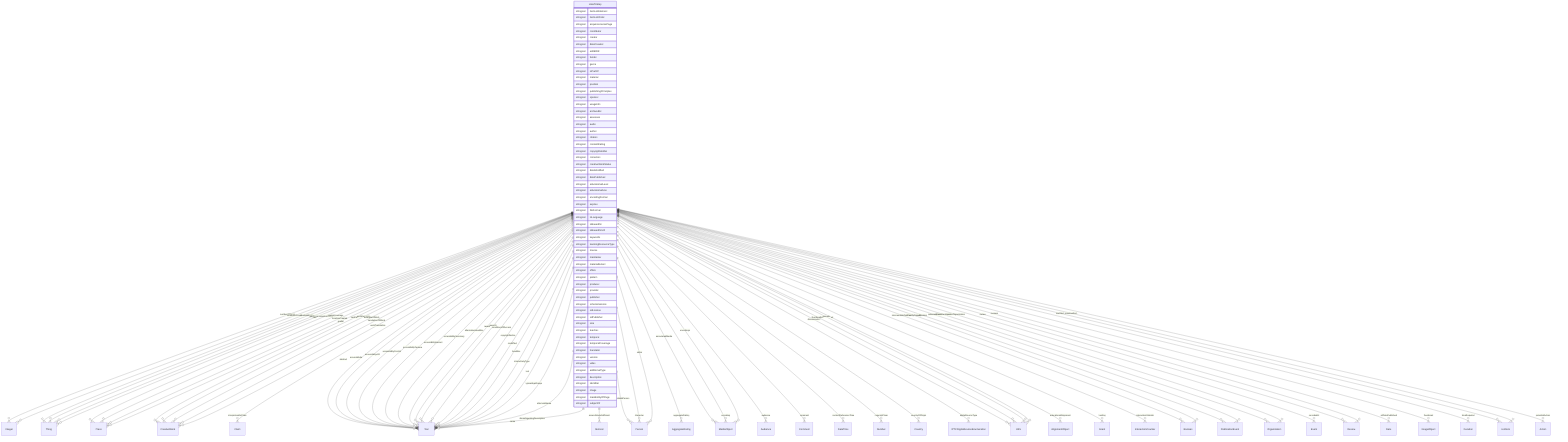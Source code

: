 erDiagram
HowToStep {
    stringList itemListElement  
    stringList itemListOrder  
    stringList acquireLicensePage  
    stringList contributor  
    stringList creator  
    stringList dateCreated  
    stringList editEIDR  
    stringList funder  
    stringList genre  
    stringList isPartOf  
    stringList material  
    stringList position  
    stringList publishingPrinciples  
    stringList sponsor  
    stringList usageInfo  
    stringList archivedAt  
    stringList assesses  
    stringList audio  
    stringList author  
    stringList citation  
    stringList contentRating  
    stringList copyrightHolder  
    stringList correction  
    stringList creativeWorkStatus  
    stringList dateModified  
    stringList datePublished  
    stringList educationalLevel  
    stringList educationalUse  
    stringList encodingFormat  
    stringList expires  
    stringList fileFormat  
    stringList inLanguage  
    stringList isBasedOn  
    stringList isBasedOnUrl  
    stringList keywords  
    stringList learningResourceType  
    stringList license  
    stringList maintainer  
    stringList materialExtent  
    stringList offers  
    stringList pattern  
    stringList producer  
    stringList provider  
    stringList publisher  
    stringList schemaVersion  
    stringList sdLicense  
    stringList sdPublisher  
    stringList size  
    stringList teaches  
    stringList temporal  
    stringList temporalCoverage  
    stringList translator  
    stringList version  
    stringList video  
    stringList additionalType  
    stringList description  
    stringList identifier  
    stringList image  
    stringList mainEntityOfPage  
    stringList subjectOf  
}

HowToStep ||--}o Integer : "numberOfItems"
HowToStep ||--}o Thing : "about"
HowToStep ||--}o Place : "contentLocation"
HowToStep ||--}o CreativeWork : "hasPart"
HowToStep ||--}o Claim : "interpretedAsClaim"
HowToStep ||--}o Thing : "mainEntity"
HowToStep ||--}o Place : "spatialCoverage"
HowToStep ||--}o CreativeWork : "workExample"
HowToStep ||--}o Text : "abstract"
HowToStep ||--}o Text : "accessMode"
HowToStep ||--}o ItemList : "accessModeSufficient"
HowToStep ||--}o Text : "accessibilityAPI"
HowToStep ||--}o Text : "accessibilityControl"
HowToStep ||--}o Text : "accessibilityFeature"
HowToStep ||--}o Text : "accessibilityHazard"
HowToStep ||--}o Text : "accessibilitySummary"
HowToStep ||--}o Person : "accountablePerson"
HowToStep ||--}o AggregateRating : "aggregateRating"
HowToStep ||--}o Text : "alternativeHeadline"
HowToStep ||--}o MediaObject : "associatedMedia"
HowToStep ||--}o Audience : "audience"
HowToStep ||--}o Text : "award"
HowToStep ||--}o Text : "awards"
HowToStep ||--}o Person : "character"
HowToStep ||--}o Comment : "comment"
HowToStep ||--}o Integer : "commentCount"
HowToStep ||--}o Text : "conditionsOfAccess"
HowToStep ||--}o DateTime : "contentReferenceTime"
HowToStep ||--}o Text : "copyrightNotice"
HowToStep ||--}o Number : "copyrightYear"
HowToStep ||--}o Country : "countryOfOrigin"
HowToStep ||--}o Text : "creditText"
HowToStep ||--}o IPTCDigitalSourceEnumeration : "digitalSourceType"
HowToStep ||--}o URL : "discussionUrl"
HowToStep ||--}o Person : "editor"
HowToStep ||--}o AlignmentObject : "educationalAlignment"
HowToStep ||--}o MediaObject : "encoding"
HowToStep ||--}o MediaObject : "encodings"
HowToStep ||--}o CreativeWork : "exampleOfWork"
HowToStep ||--}o Grant : "funding"
HowToStep ||--}o Text : "headline"
HowToStep ||--}o InteractionCounter : "interactionStatistic"
HowToStep ||--}o Text : "interactivityType"
HowToStep ||--}o Boolean : "isAccessibleForFree"
HowToStep ||--}o Boolean : "isFamilyFriendly"
HowToStep ||--}o Place : "locationCreated"
HowToStep ||--}o Thing : "mentions"
HowToStep ||--}o PublicationEvent : "publication"
HowToStep ||--}o Organization : "publisherImprint"
HowToStep ||--}o Event : "recordedAt"
HowToStep ||--}o PublicationEvent : "releasedEvent"
HowToStep ||--}o Review : "review"
HowToStep ||--}o Review : "reviews"
HowToStep ||--}o Date : "sdDatePublished"
HowToStep ||--}o Organization : "sourceOrganization"
HowToStep ||--}o Place : "spatial"
HowToStep ||--}o Text : "text"
HowToStep ||--}o ImageObject : "thumbnail"
HowToStep ||--}o URL : "thumbnailUrl"
HowToStep ||--}o Duration : "timeRequired"
HowToStep ||--}o CreativeWork : "translationOfWork"
HowToStep ||--}o Text : "typicalAgeRange"
HowToStep ||--}o CreativeWork : "workTranslation"
HowToStep ||--}o Thing : "item"
HowToStep ||--}o ListItem : "nextItem"
HowToStep ||--}o ListItem : "previousItem"
HowToStep ||--}o Text : "alternateName"
HowToStep ||--}o Text : "disambiguatingDescription"
HowToStep ||--}o Text : "name"
HowToStep ||--}o URL : "sameAs"
HowToStep ||--}o Action : "potentialAction"
HowToStep ||--}o URL : "url"